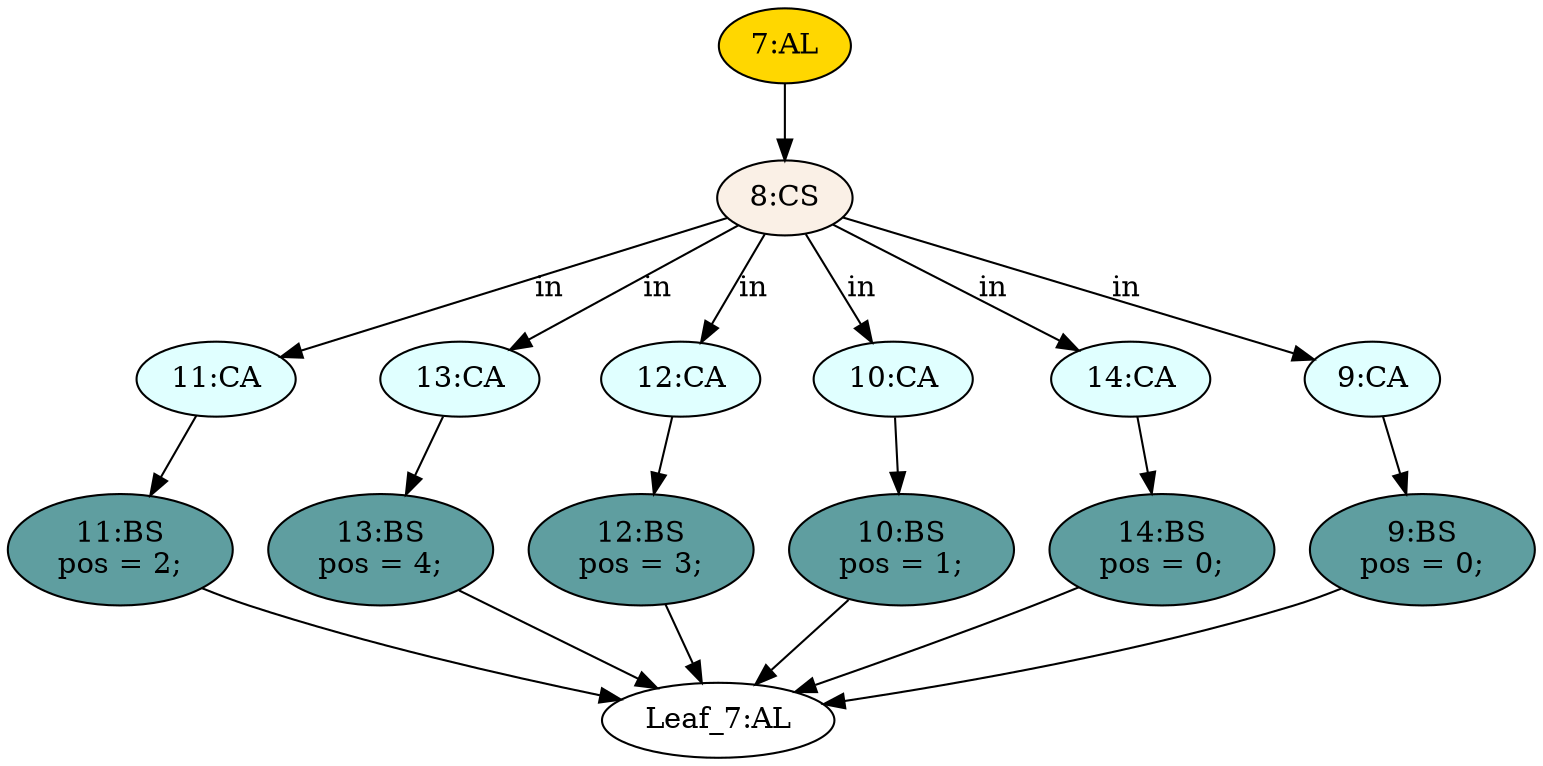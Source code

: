 strict digraph "" {
	node [label="\N"];
	"11:CA"	[ast="<pyverilog.vparser.ast.Case object at 0x7fa2b1d1d510>",
		fillcolor=lightcyan,
		label="11:CA",
		statements="[]",
		style=filled,
		typ=Case];
	"11:BS"	[ast="<pyverilog.vparser.ast.BlockingSubstitution object at 0x7fa2b1d1d650>",
		fillcolor=cadetblue,
		label="11:BS
pos = 2;",
		statements="[<pyverilog.vparser.ast.BlockingSubstitution object at 0x7fa2b1d1d650>]",
		style=filled,
		typ=BlockingSubstitution];
	"11:CA" -> "11:BS"	[cond="[]",
		lineno=None];
	"Leaf_7:AL"	[def_var="['pos']",
		label="Leaf_7:AL"];
	"13:CA"	[ast="<pyverilog.vparser.ast.Case object at 0x7fa2b1d1d7d0>",
		fillcolor=lightcyan,
		label="13:CA",
		statements="[]",
		style=filled,
		typ=Case];
	"13:BS"	[ast="<pyverilog.vparser.ast.BlockingSubstitution object at 0x7fa2b1d1d850>",
		fillcolor=cadetblue,
		label="13:BS
pos = 4;",
		statements="[<pyverilog.vparser.ast.BlockingSubstitution object at 0x7fa2b1d1d850>]",
		style=filled,
		typ=BlockingSubstitution];
	"13:CA" -> "13:BS"	[cond="[]",
		lineno=None];
	"9:BS"	[ast="<pyverilog.vparser.ast.BlockingSubstitution object at 0x7fa2b1d1d990>",
		fillcolor=cadetblue,
		label="9:BS
pos = 0;",
		statements="[<pyverilog.vparser.ast.BlockingSubstitution object at 0x7fa2b1d1d990>]",
		style=filled,
		typ=BlockingSubstitution];
	"9:BS" -> "Leaf_7:AL"	[cond="[]",
		lineno=None];
	"10:BS"	[ast="<pyverilog.vparser.ast.BlockingSubstitution object at 0x7fa2b1d1db50>",
		fillcolor=cadetblue,
		label="10:BS
pos = 1;",
		statements="[<pyverilog.vparser.ast.BlockingSubstitution object at 0x7fa2b1d1db50>]",
		style=filled,
		typ=BlockingSubstitution];
	"10:BS" -> "Leaf_7:AL"	[cond="[]",
		lineno=None];
	"8:CS"	[ast="<pyverilog.vparser.ast.CaseStatement object at 0x7fa2b1d1dcd0>",
		fillcolor=linen,
		label="8:CS",
		statements="[]",
		style=filled,
		typ=CaseStatement];
	"8:CS" -> "11:CA"	[cond="['in']",
		label=in,
		lineno=8];
	"8:CS" -> "13:CA"	[cond="['in']",
		label=in,
		lineno=8];
	"12:CA"	[ast="<pyverilog.vparser.ast.Case object at 0x7fa2b1d1df10>",
		fillcolor=lightcyan,
		label="12:CA",
		statements="[]",
		style=filled,
		typ=Case];
	"8:CS" -> "12:CA"	[cond="['in']",
		label=in,
		lineno=8];
	"10:CA"	[ast="<pyverilog.vparser.ast.Case object at 0x7fa2b1d1de50>",
		fillcolor=lightcyan,
		label="10:CA",
		statements="[]",
		style=filled,
		typ=Case];
	"8:CS" -> "10:CA"	[cond="['in']",
		label=in,
		lineno=8];
	"14:CA"	[ast="<pyverilog.vparser.ast.Case object at 0x7fa2b15ee150>",
		fillcolor=lightcyan,
		label="14:CA",
		statements="[]",
		style=filled,
		typ=Case];
	"8:CS" -> "14:CA"	[cond="['in']",
		label=in,
		lineno=8];
	"9:CA"	[ast="<pyverilog.vparser.ast.Case object at 0x7fa2b1d1dd90>",
		fillcolor=lightcyan,
		label="9:CA",
		statements="[]",
		style=filled,
		typ=Case];
	"8:CS" -> "9:CA"	[cond="['in']",
		label=in,
		lineno=8];
	"12:BS"	[ast="<pyverilog.vparser.ast.BlockingSubstitution object at 0x7fa2b1d1df90>",
		fillcolor=cadetblue,
		label="12:BS
pos = 3;",
		statements="[<pyverilog.vparser.ast.BlockingSubstitution object at 0x7fa2b1d1df90>]",
		style=filled,
		typ=BlockingSubstitution];
	"12:CA" -> "12:BS"	[cond="[]",
		lineno=None];
	"10:CA" -> "10:BS"	[cond="[]",
		lineno=None];
	"12:BS" -> "Leaf_7:AL"	[cond="[]",
		lineno=None];
	"14:BS"	[ast="<pyverilog.vparser.ast.BlockingSubstitution object at 0x7fa2b15ee190>",
		fillcolor=cadetblue,
		label="14:BS
pos = 0;",
		statements="[<pyverilog.vparser.ast.BlockingSubstitution object at 0x7fa2b15ee190>]",
		style=filled,
		typ=BlockingSubstitution];
	"14:CA" -> "14:BS"	[cond="[]",
		lineno=None];
	"13:BS" -> "Leaf_7:AL"	[cond="[]",
		lineno=None];
	"11:BS" -> "Leaf_7:AL"	[cond="[]",
		lineno=None];
	"9:CA" -> "9:BS"	[cond="[]",
		lineno=None];
	"14:BS" -> "Leaf_7:AL"	[cond="[]",
		lineno=None];
	"7:AL"	[ast="<pyverilog.vparser.ast.Always object at 0x7fa2b15ee310>",
		clk_sens=False,
		fillcolor=gold,
		label="7:AL",
		sens="['in']",
		statements="[]",
		style=filled,
		typ=Always,
		use_var="['in']"];
	"7:AL" -> "8:CS"	[cond="[]",
		lineno=None];
}
